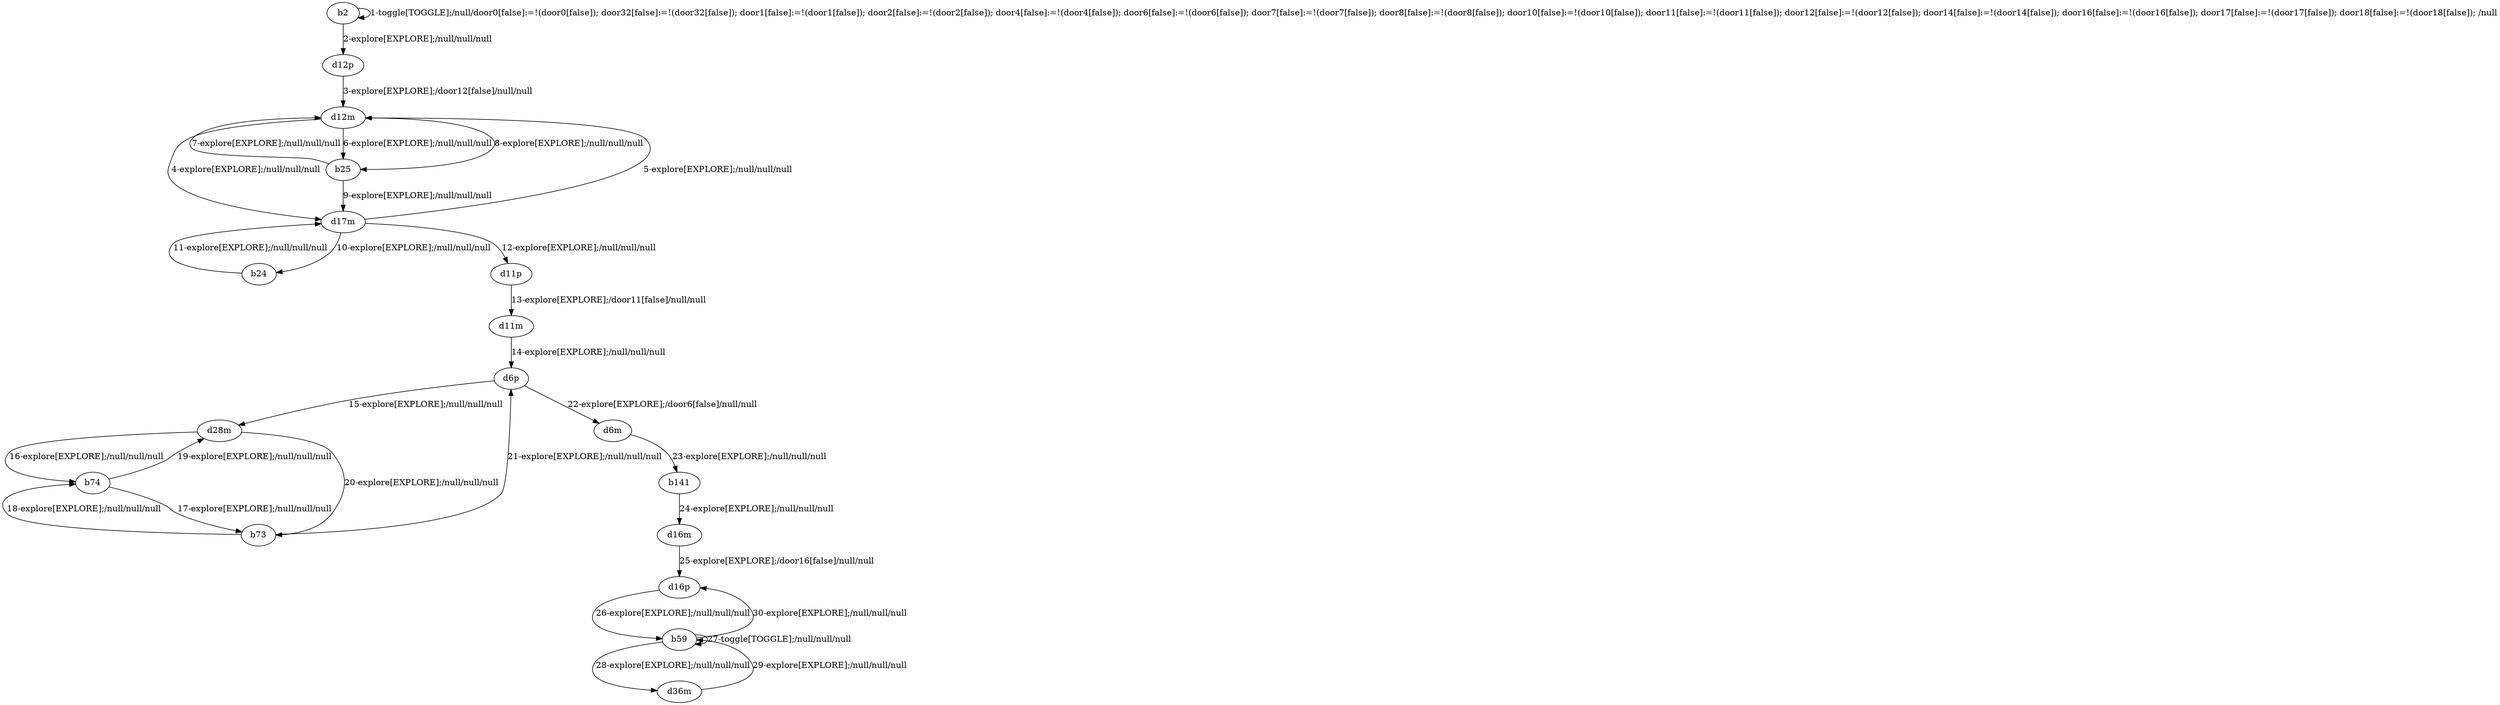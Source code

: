 # Total number of goals covered by this test: 1
# b59 --> d16p

digraph g {
"b2" -> "b2" [label = "1-toggle[TOGGLE];/null/door0[false]:=!(door0[false]); door32[false]:=!(door32[false]); door1[false]:=!(door1[false]); door2[false]:=!(door2[false]); door4[false]:=!(door4[false]); door6[false]:=!(door6[false]); door7[false]:=!(door7[false]); door8[false]:=!(door8[false]); door10[false]:=!(door10[false]); door11[false]:=!(door11[false]); door12[false]:=!(door12[false]); door14[false]:=!(door14[false]); door16[false]:=!(door16[false]); door17[false]:=!(door17[false]); door18[false]:=!(door18[false]); /null"];
"b2" -> "d12p" [label = "2-explore[EXPLORE];/null/null/null"];
"d12p" -> "d12m" [label = "3-explore[EXPLORE];/door12[false]/null/null"];
"d12m" -> "d17m" [label = "4-explore[EXPLORE];/null/null/null"];
"d17m" -> "d12m" [label = "5-explore[EXPLORE];/null/null/null"];
"d12m" -> "b25" [label = "6-explore[EXPLORE];/null/null/null"];
"b25" -> "d12m" [label = "7-explore[EXPLORE];/null/null/null"];
"d12m" -> "b25" [label = "8-explore[EXPLORE];/null/null/null"];
"b25" -> "d17m" [label = "9-explore[EXPLORE];/null/null/null"];
"d17m" -> "b24" [label = "10-explore[EXPLORE];/null/null/null"];
"b24" -> "d17m" [label = "11-explore[EXPLORE];/null/null/null"];
"d17m" -> "d11p" [label = "12-explore[EXPLORE];/null/null/null"];
"d11p" -> "d11m" [label = "13-explore[EXPLORE];/door11[false]/null/null"];
"d11m" -> "d6p" [label = "14-explore[EXPLORE];/null/null/null"];
"d6p" -> "d28m" [label = "15-explore[EXPLORE];/null/null/null"];
"d28m" -> "b74" [label = "16-explore[EXPLORE];/null/null/null"];
"b74" -> "b73" [label = "17-explore[EXPLORE];/null/null/null"];
"b73" -> "b74" [label = "18-explore[EXPLORE];/null/null/null"];
"b74" -> "d28m" [label = "19-explore[EXPLORE];/null/null/null"];
"d28m" -> "b73" [label = "20-explore[EXPLORE];/null/null/null"];
"b73" -> "d6p" [label = "21-explore[EXPLORE];/null/null/null"];
"d6p" -> "d6m" [label = "22-explore[EXPLORE];/door6[false]/null/null"];
"d6m" -> "b141" [label = "23-explore[EXPLORE];/null/null/null"];
"b141" -> "d16m" [label = "24-explore[EXPLORE];/null/null/null"];
"d16m" -> "d16p" [label = "25-explore[EXPLORE];/door16[false]/null/null"];
"d16p" -> "b59" [label = "26-explore[EXPLORE];/null/null/null"];
"b59" -> "b59" [label = "27-toggle[TOGGLE];/null/null/null"];
"b59" -> "d36m" [label = "28-explore[EXPLORE];/null/null/null"];
"d36m" -> "b59" [label = "29-explore[EXPLORE];/null/null/null"];
"b59" -> "d16p" [label = "30-explore[EXPLORE];/null/null/null"];
}